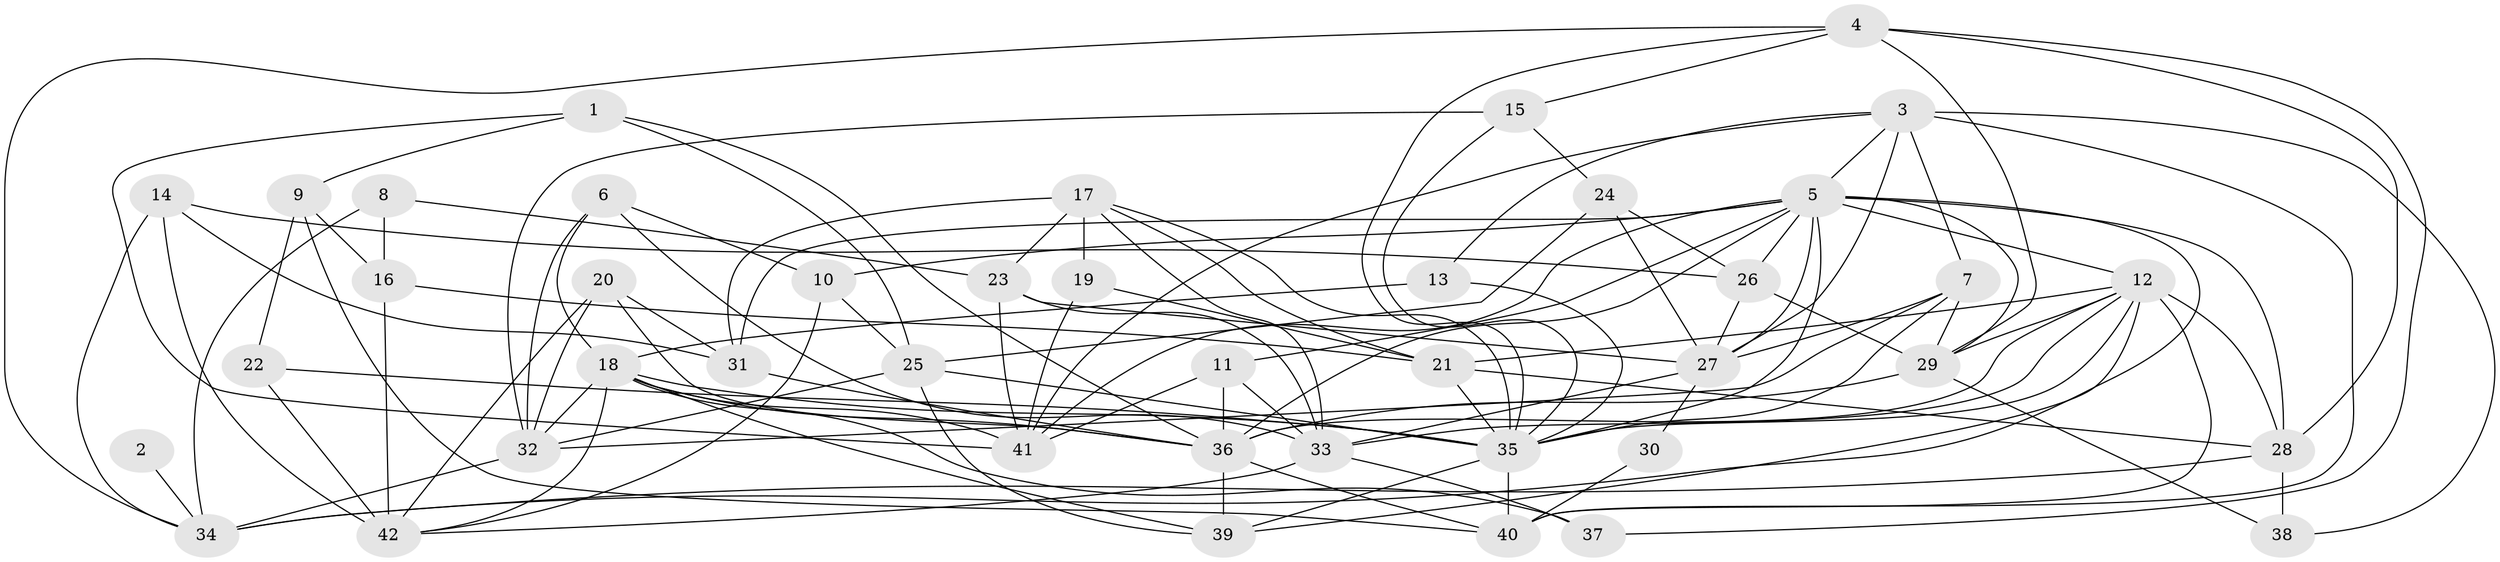 // original degree distribution, {3: 0.2261904761904762, 4: 0.32142857142857145, 5: 0.20238095238095238, 2: 0.13095238095238096, 6: 0.07142857142857142, 7: 0.047619047619047616}
// Generated by graph-tools (version 1.1) at 2025/26/03/09/25 03:26:18]
// undirected, 42 vertices, 117 edges
graph export_dot {
graph [start="1"]
  node [color=gray90,style=filled];
  1;
  2;
  3;
  4;
  5;
  6;
  7;
  8;
  9;
  10;
  11;
  12;
  13;
  14;
  15;
  16;
  17;
  18;
  19;
  20;
  21;
  22;
  23;
  24;
  25;
  26;
  27;
  28;
  29;
  30;
  31;
  32;
  33;
  34;
  35;
  36;
  37;
  38;
  39;
  40;
  41;
  42;
  1 -- 9 [weight=1.0];
  1 -- 25 [weight=1.0];
  1 -- 36 [weight=1.0];
  1 -- 41 [weight=1.0];
  2 -- 34 [weight=2.0];
  3 -- 5 [weight=1.0];
  3 -- 7 [weight=1.0];
  3 -- 13 [weight=1.0];
  3 -- 27 [weight=1.0];
  3 -- 38 [weight=1.0];
  3 -- 40 [weight=1.0];
  3 -- 41 [weight=1.0];
  4 -- 15 [weight=1.0];
  4 -- 28 [weight=1.0];
  4 -- 29 [weight=1.0];
  4 -- 34 [weight=1.0];
  4 -- 35 [weight=1.0];
  4 -- 37 [weight=1.0];
  5 -- 10 [weight=1.0];
  5 -- 11 [weight=1.0];
  5 -- 12 [weight=1.0];
  5 -- 26 [weight=1.0];
  5 -- 27 [weight=1.0];
  5 -- 28 [weight=1.0];
  5 -- 29 [weight=1.0];
  5 -- 31 [weight=1.0];
  5 -- 34 [weight=1.0];
  5 -- 35 [weight=1.0];
  5 -- 36 [weight=1.0];
  5 -- 41 [weight=1.0];
  6 -- 10 [weight=1.0];
  6 -- 18 [weight=1.0];
  6 -- 32 [weight=1.0];
  6 -- 33 [weight=1.0];
  7 -- 27 [weight=2.0];
  7 -- 29 [weight=1.0];
  7 -- 32 [weight=1.0];
  7 -- 35 [weight=1.0];
  8 -- 16 [weight=1.0];
  8 -- 23 [weight=1.0];
  8 -- 34 [weight=1.0];
  9 -- 16 [weight=1.0];
  9 -- 22 [weight=1.0];
  9 -- 40 [weight=1.0];
  10 -- 25 [weight=1.0];
  10 -- 42 [weight=1.0];
  11 -- 33 [weight=1.0];
  11 -- 36 [weight=1.0];
  11 -- 41 [weight=1.0];
  12 -- 21 [weight=1.0];
  12 -- 28 [weight=1.0];
  12 -- 29 [weight=1.0];
  12 -- 33 [weight=1.0];
  12 -- 35 [weight=1.0];
  12 -- 36 [weight=1.0];
  12 -- 39 [weight=1.0];
  12 -- 40 [weight=1.0];
  13 -- 18 [weight=1.0];
  13 -- 35 [weight=1.0];
  14 -- 26 [weight=1.0];
  14 -- 31 [weight=1.0];
  14 -- 34 [weight=1.0];
  14 -- 42 [weight=1.0];
  15 -- 24 [weight=1.0];
  15 -- 32 [weight=1.0];
  15 -- 35 [weight=1.0];
  16 -- 21 [weight=2.0];
  16 -- 42 [weight=1.0];
  17 -- 19 [weight=2.0];
  17 -- 21 [weight=1.0];
  17 -- 23 [weight=1.0];
  17 -- 31 [weight=1.0];
  17 -- 33 [weight=1.0];
  17 -- 35 [weight=2.0];
  18 -- 32 [weight=1.0];
  18 -- 35 [weight=1.0];
  18 -- 36 [weight=1.0];
  18 -- 37 [weight=1.0];
  18 -- 39 [weight=1.0];
  18 -- 41 [weight=1.0];
  18 -- 42 [weight=1.0];
  19 -- 21 [weight=1.0];
  19 -- 41 [weight=1.0];
  20 -- 31 [weight=1.0];
  20 -- 32 [weight=1.0];
  20 -- 36 [weight=1.0];
  20 -- 42 [weight=1.0];
  21 -- 28 [weight=1.0];
  21 -- 35 [weight=1.0];
  22 -- 35 [weight=1.0];
  22 -- 42 [weight=2.0];
  23 -- 27 [weight=1.0];
  23 -- 33 [weight=1.0];
  23 -- 41 [weight=1.0];
  24 -- 25 [weight=1.0];
  24 -- 26 [weight=1.0];
  24 -- 27 [weight=1.0];
  25 -- 32 [weight=1.0];
  25 -- 35 [weight=1.0];
  25 -- 39 [weight=1.0];
  26 -- 27 [weight=1.0];
  26 -- 29 [weight=1.0];
  27 -- 30 [weight=1.0];
  27 -- 33 [weight=1.0];
  28 -- 34 [weight=1.0];
  28 -- 38 [weight=1.0];
  29 -- 36 [weight=1.0];
  29 -- 38 [weight=1.0];
  30 -- 40 [weight=1.0];
  31 -- 36 [weight=1.0];
  32 -- 34 [weight=2.0];
  33 -- 37 [weight=1.0];
  33 -- 42 [weight=1.0];
  35 -- 39 [weight=1.0];
  35 -- 40 [weight=1.0];
  36 -- 39 [weight=1.0];
  36 -- 40 [weight=1.0];
}
